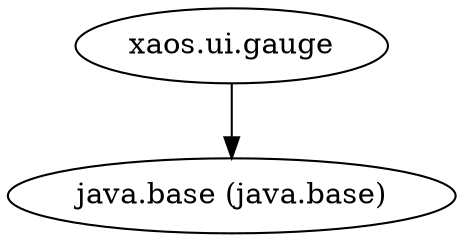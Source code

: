 digraph "summary" {
  "xaos.ui.gauge"                                    -> "java.base (java.base)";
}

